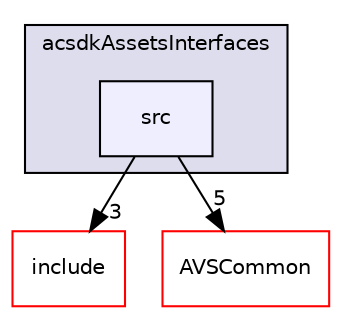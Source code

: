 digraph "/workplace/avs-device-sdk/capabilities/DavsClient/acsdkAssetsInterfaces/src" {
  compound=true
  node [ fontsize="10", fontname="Helvetica"];
  edge [ labelfontsize="10", labelfontname="Helvetica"];
  subgraph clusterdir_14afe551169e5fce2b1e13ac06c3b317 {
    graph [ bgcolor="#ddddee", pencolor="black", label="acsdkAssetsInterfaces" fontname="Helvetica", fontsize="10", URL="dir_14afe551169e5fce2b1e13ac06c3b317.html"]
  dir_07619cbeede2d7c5629b09700b0f1842 [shape=box, label="src", style="filled", fillcolor="#eeeeff", pencolor="black", URL="dir_07619cbeede2d7c5629b09700b0f1842.html"];
  }
  dir_eebeb12b184e284ed7d15470b90645dd [shape=box label="include" fillcolor="white" style="filled" color="red" URL="dir_eebeb12b184e284ed7d15470b90645dd.html"];
  dir_13e65effb2bde530b17b3d5eefcd0266 [shape=box label="AVSCommon" fillcolor="white" style="filled" color="red" URL="dir_13e65effb2bde530b17b3d5eefcd0266.html"];
  dir_07619cbeede2d7c5629b09700b0f1842->dir_eebeb12b184e284ed7d15470b90645dd [headlabel="3", labeldistance=1.5 headhref="dir_000344_000232.html"];
  dir_07619cbeede2d7c5629b09700b0f1842->dir_13e65effb2bde530b17b3d5eefcd0266 [headlabel="5", labeldistance=1.5 headhref="dir_000344_000017.html"];
}
